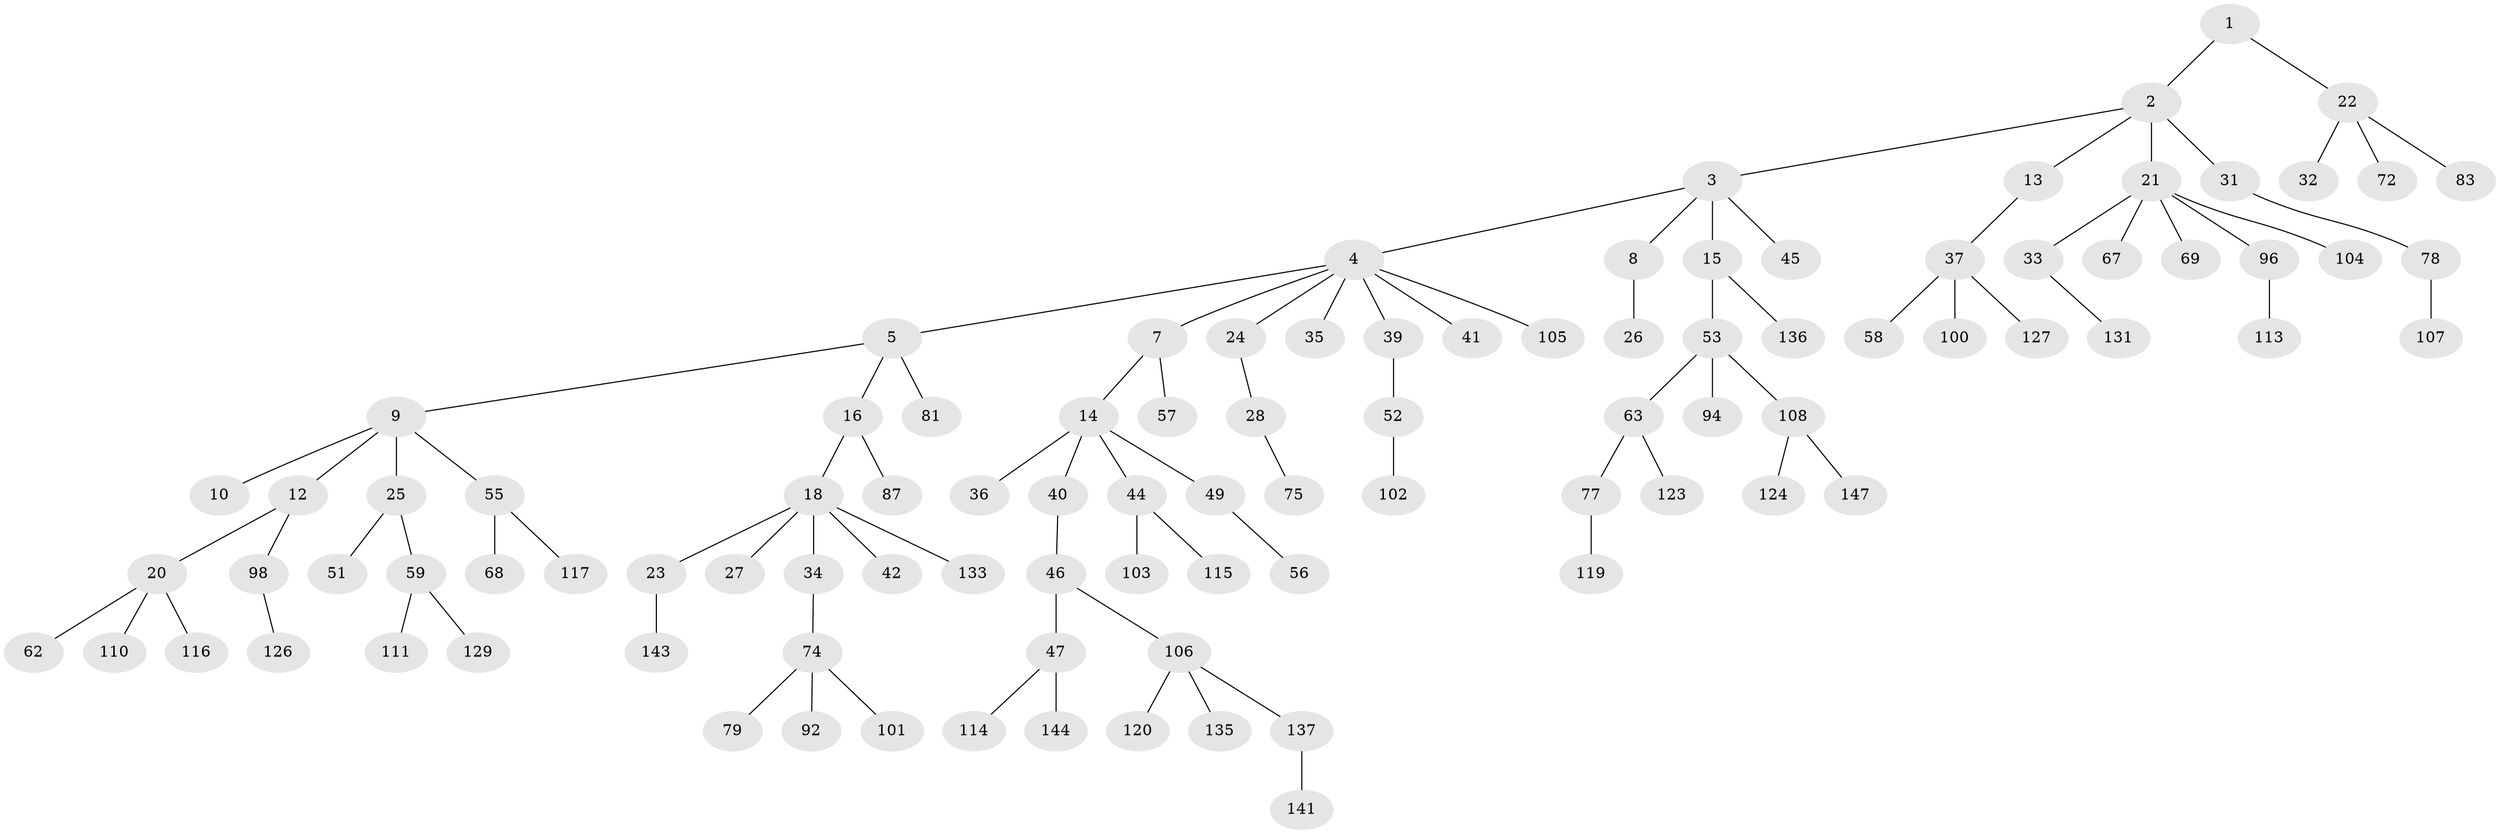 // original degree distribution, {3: 0.12244897959183673, 5: 0.027210884353741496, 6: 0.02040816326530612, 4: 0.08163265306122448, 2: 0.24489795918367346, 1: 0.4965986394557823, 7: 0.006802721088435374}
// Generated by graph-tools (version 1.1) at 2025/42/03/06/25 10:42:03]
// undirected, 98 vertices, 97 edges
graph export_dot {
graph [start="1"]
  node [color=gray90,style=filled];
  1 [super="+88"];
  2 [super="+11"];
  3 [super="+73"];
  4 [super="+17"];
  5 [super="+6"];
  7 [super="+99"];
  8;
  9 [super="+19"];
  10;
  12;
  13;
  14 [super="+140"];
  15 [super="+66"];
  16 [super="+76"];
  18 [super="+95"];
  20 [super="+90"];
  21 [super="+30"];
  22 [super="+71"];
  23 [super="+97"];
  24;
  25 [super="+82"];
  26 [super="+139"];
  27 [super="+89"];
  28 [super="+29"];
  31 [super="+121"];
  32 [super="+65"];
  33 [super="+118"];
  34 [super="+38"];
  35 [super="+85"];
  36 [super="+48"];
  37 [super="+64"];
  39 [super="+43"];
  40 [super="+61"];
  41;
  42;
  44 [super="+84"];
  45;
  46;
  47 [super="+50"];
  49 [super="+54"];
  51;
  52 [super="+70"];
  53 [super="+130"];
  55 [super="+93"];
  56;
  57;
  58;
  59 [super="+60"];
  62 [super="+109"];
  63 [super="+86"];
  67 [super="+134"];
  68;
  69;
  72;
  74 [super="+80"];
  75;
  77 [super="+112"];
  78;
  79 [super="+91"];
  81;
  83;
  87;
  92;
  94;
  96 [super="+125"];
  98;
  100 [super="+138"];
  101;
  102;
  103;
  104;
  105;
  106 [super="+132"];
  107;
  108 [super="+142"];
  110;
  111;
  113;
  114 [super="+122"];
  115;
  116;
  117;
  119;
  120 [super="+145"];
  123 [super="+146"];
  124;
  126 [super="+128"];
  127;
  129;
  131;
  133;
  135;
  136;
  137;
  141;
  143;
  144;
  147;
  1 -- 2;
  1 -- 22;
  2 -- 3;
  2 -- 13;
  2 -- 21;
  2 -- 31;
  3 -- 4;
  3 -- 8;
  3 -- 15;
  3 -- 45;
  4 -- 5;
  4 -- 7;
  4 -- 39;
  4 -- 105;
  4 -- 24;
  4 -- 41;
  4 -- 35;
  5 -- 9;
  5 -- 16;
  5 -- 81;
  7 -- 14;
  7 -- 57;
  8 -- 26;
  9 -- 10;
  9 -- 12;
  9 -- 25;
  9 -- 55;
  12 -- 20;
  12 -- 98;
  13 -- 37;
  14 -- 36;
  14 -- 40;
  14 -- 44;
  14 -- 49;
  15 -- 53;
  15 -- 136;
  16 -- 18;
  16 -- 87;
  18 -- 23;
  18 -- 27;
  18 -- 34;
  18 -- 42;
  18 -- 133;
  20 -- 62;
  20 -- 116;
  20 -- 110;
  21 -- 33;
  21 -- 67;
  21 -- 96;
  21 -- 69;
  21 -- 104;
  22 -- 32;
  22 -- 72;
  22 -- 83;
  23 -- 143;
  24 -- 28;
  25 -- 51;
  25 -- 59;
  28 -- 75;
  31 -- 78;
  33 -- 131;
  34 -- 74;
  37 -- 58;
  37 -- 127;
  37 -- 100;
  39 -- 52;
  40 -- 46;
  44 -- 103;
  44 -- 115;
  46 -- 47;
  46 -- 106;
  47 -- 114;
  47 -- 144;
  49 -- 56;
  52 -- 102;
  53 -- 63;
  53 -- 94;
  53 -- 108;
  55 -- 68;
  55 -- 117;
  59 -- 129;
  59 -- 111;
  63 -- 77;
  63 -- 123;
  74 -- 79;
  74 -- 92;
  74 -- 101;
  77 -- 119;
  78 -- 107;
  96 -- 113;
  98 -- 126;
  106 -- 120;
  106 -- 135;
  106 -- 137;
  108 -- 124;
  108 -- 147;
  137 -- 141;
}
